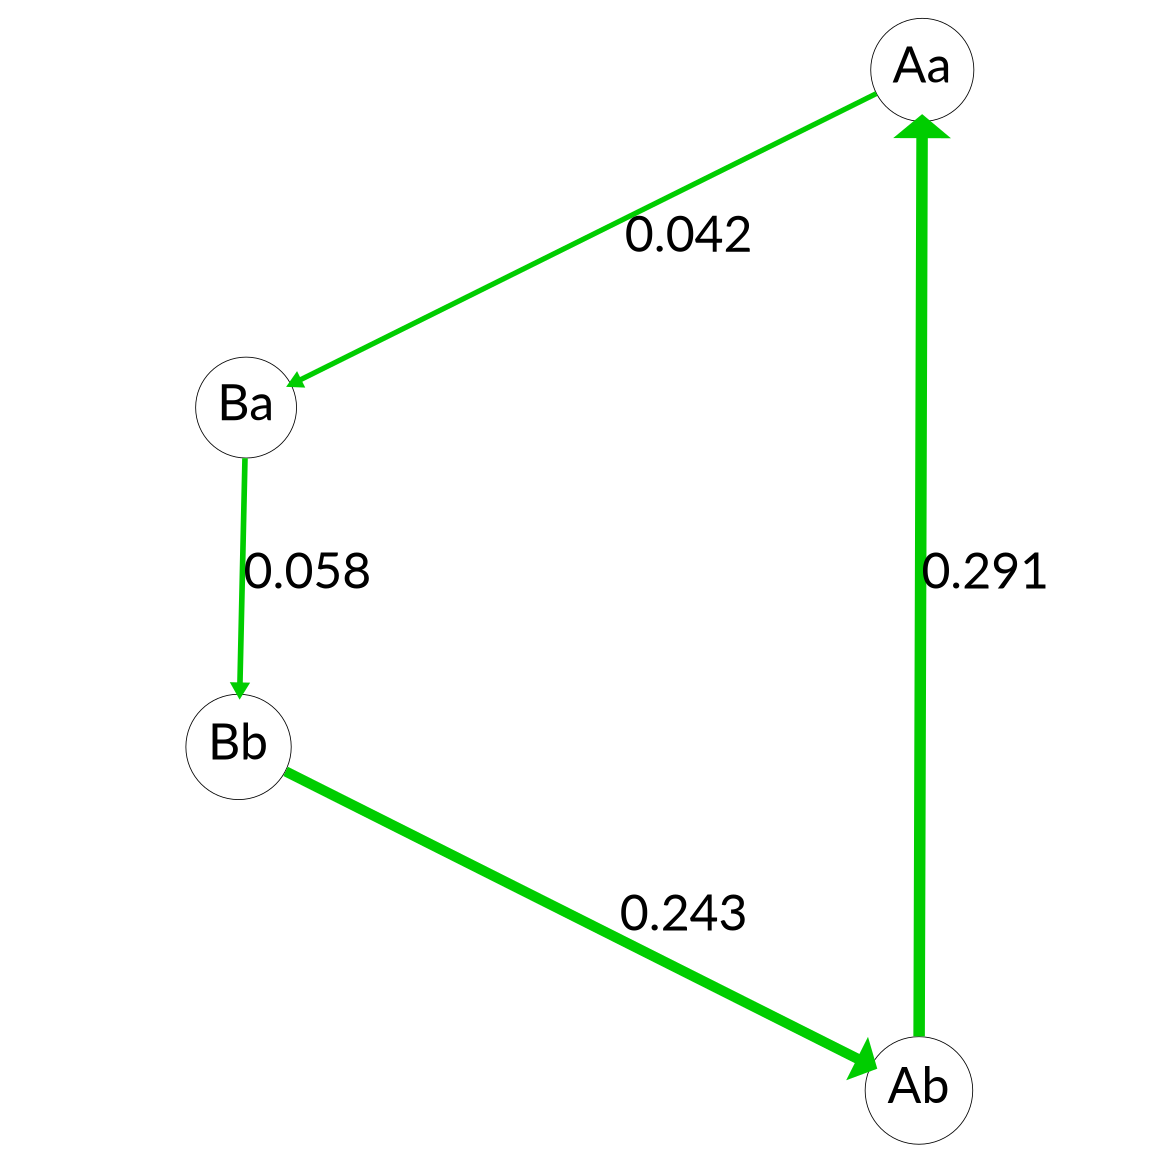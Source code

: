 // Invasion Network
digraph "162-invasion-network" {
	graph [dpi=200 fixedsize=false lheight=100 lwidth=100 nodesep=3 pad=0.3 ranksep=3 ratio=1 size="7.75,10.25"]
	node [fontcolor=black fontname=Lato fontsize=60]
	edge [fontname=Lato fontsize=60 weight=1]
	Aa [pos="0,0" shape=circle]
	Ab [pos="0,1" shape=circle]
	Ba [pos="1,0" shape=circle]
	Bb [pos="1,1" shape=circle]
	Aa -> Ba [label=0.042 arrowsize=1.042 color=green3 penwidth=6.26]
	Ab -> Aa [label=0.291 arrowsize=1.291 color=green3 penwidth=13.729999999999999]
	Ba -> Bb [label=0.058 arrowsize=1.058 color=green3 penwidth=6.74]
	Bb -> Ab [label=0.243 arrowsize=1.2429999999999999 color=green3 penwidth=12.29]
}
